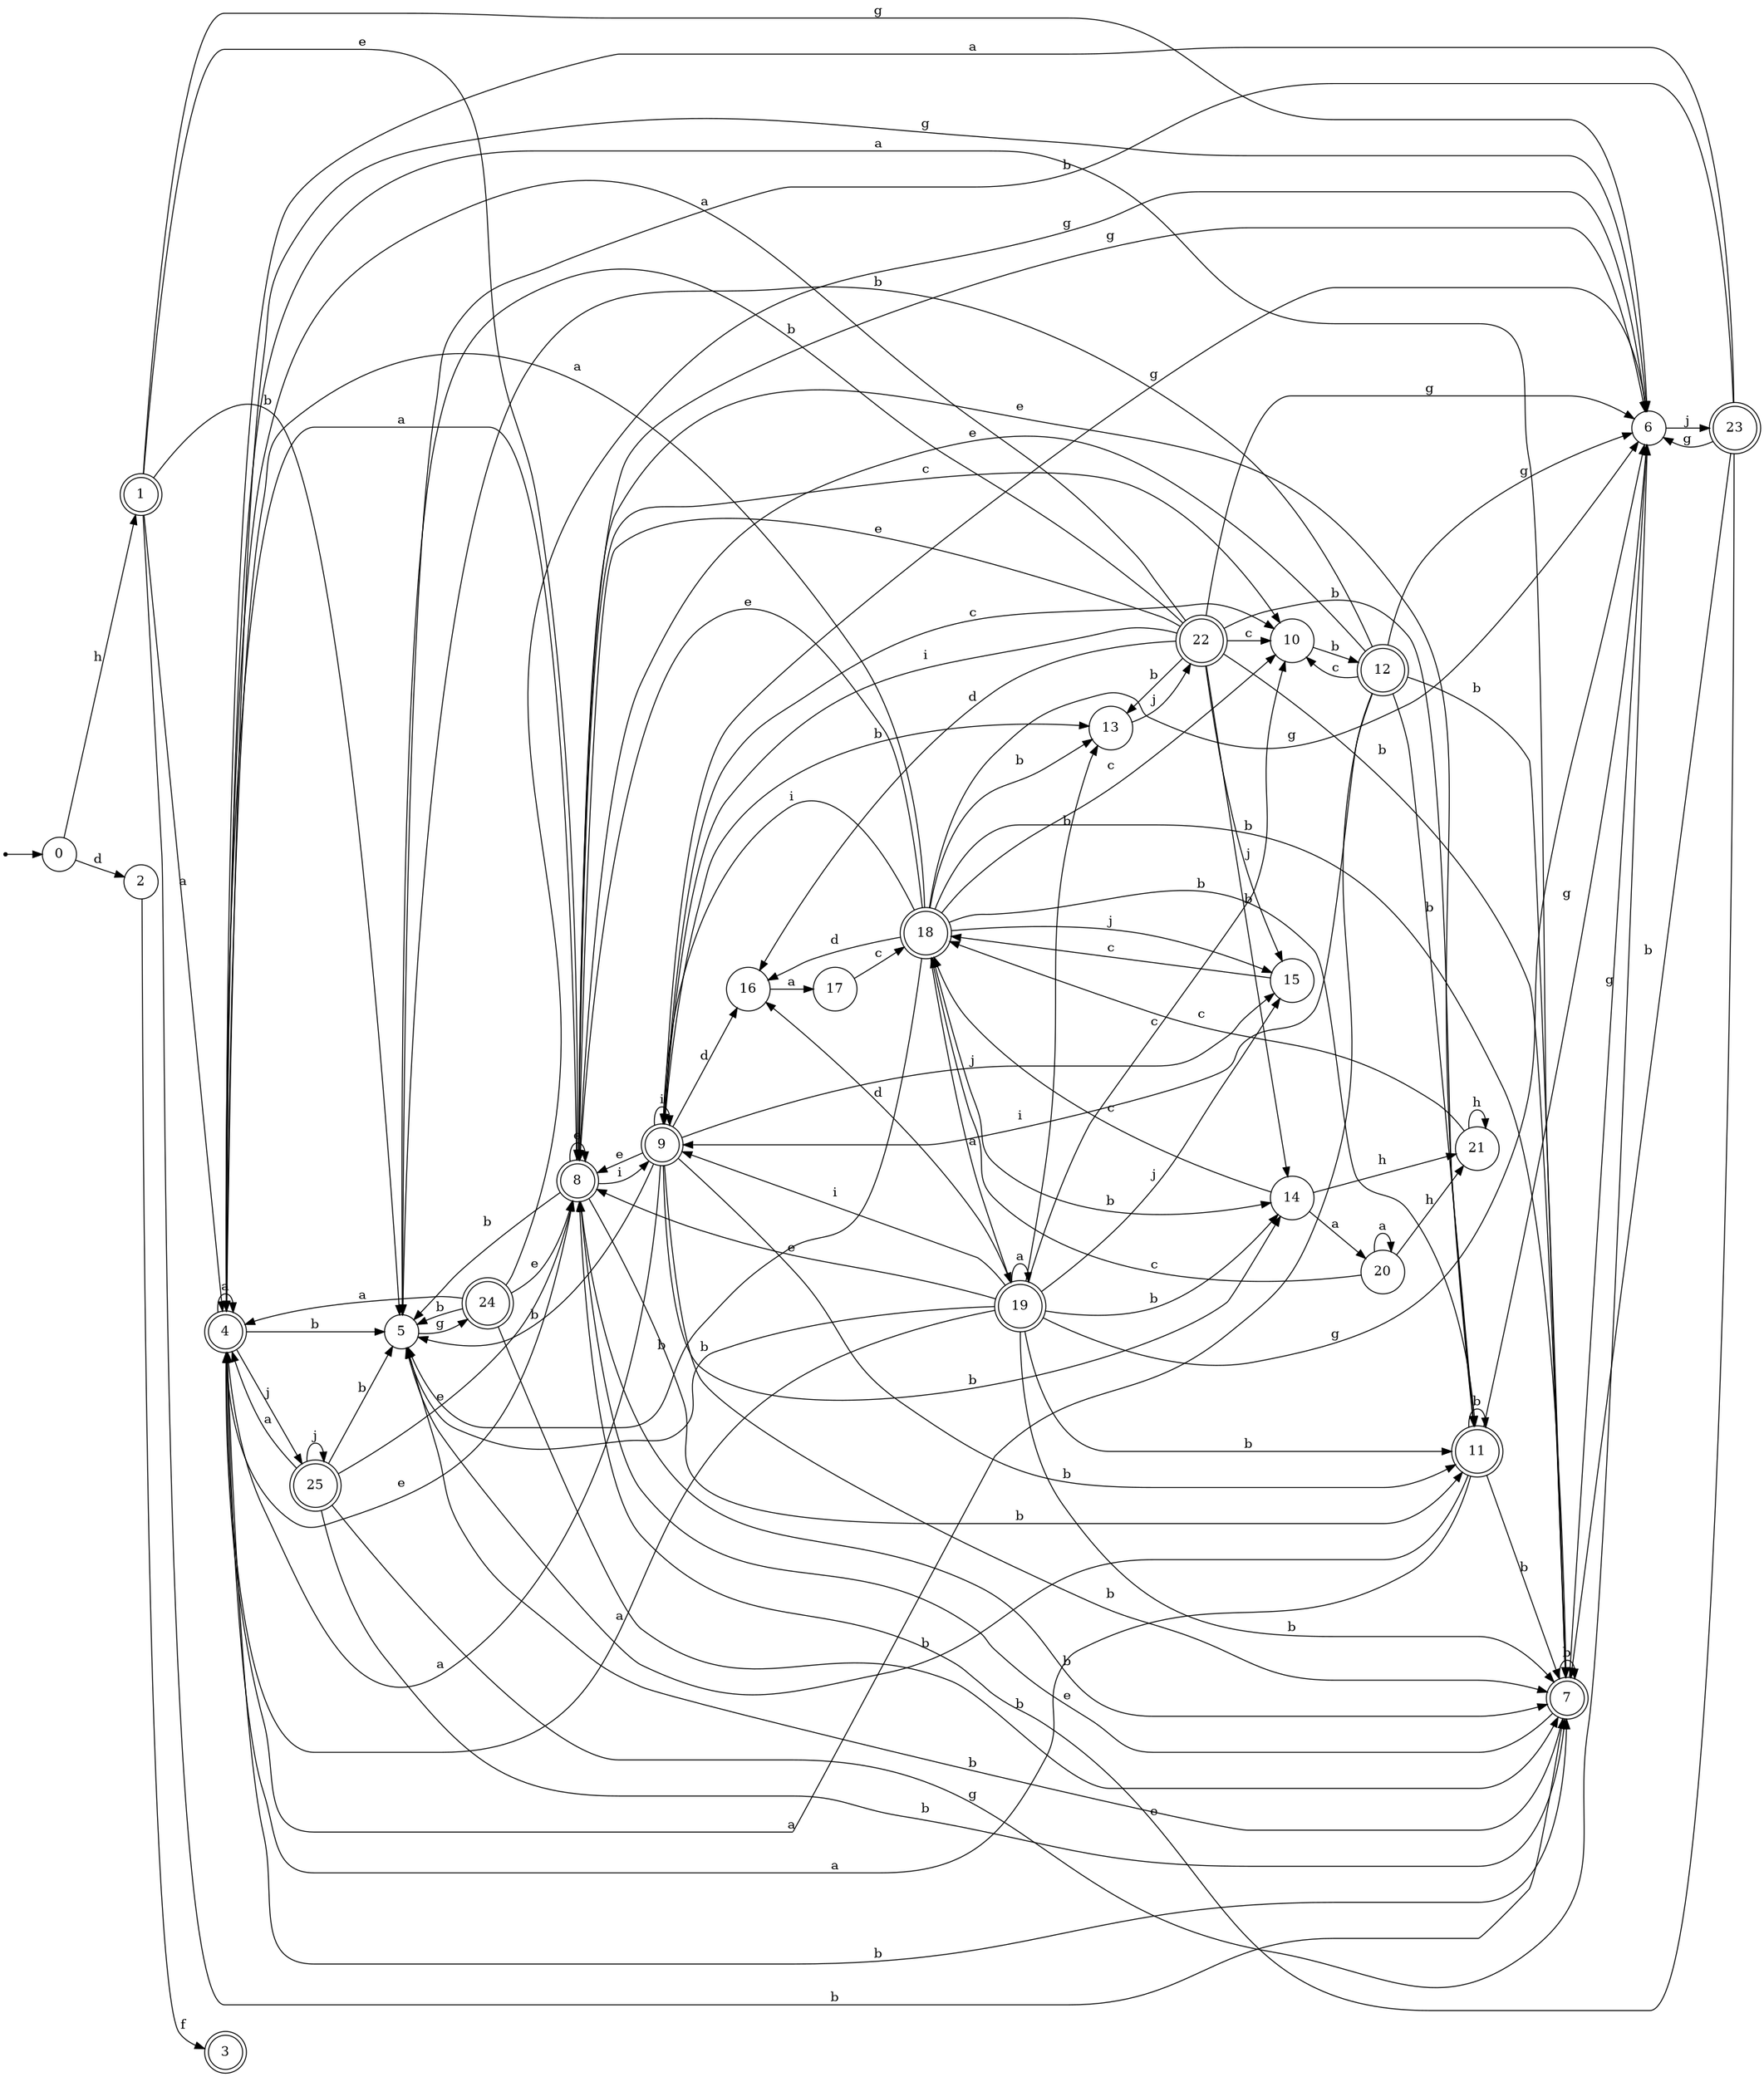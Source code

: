 digraph finite_state_machine {
rankdir=LR;
size="20,20";
node [shape = point]; "dummy0"
node [shape = circle]; "0";
"dummy0" -> "0";
node [shape = doublecircle]; "1";node [shape = circle]; "2";
node [shape = doublecircle]; "3";node [shape = doublecircle]; "4";node [shape = circle]; "5";
node [shape = circle]; "6";
node [shape = doublecircle]; "7";node [shape = doublecircle]; "8";node [shape = doublecircle]; "9";node [shape = circle]; "10";
node [shape = doublecircle]; "11";node [shape = doublecircle]; "12";node [shape = circle]; "13";
node [shape = circle]; "14";
node [shape = circle]; "15";
node [shape = circle]; "16";
node [shape = circle]; "17";
node [shape = doublecircle]; "18";node [shape = doublecircle]; "19";node [shape = circle]; "20";
node [shape = circle]; "21";
node [shape = doublecircle]; "22";node [shape = doublecircle]; "23";node [shape = doublecircle]; "24";node [shape = doublecircle]; "25";"0" -> "1" [label = "h"];
 "0" -> "2" [label = "d"];
 "2" -> "3" [label = "f"];
 "1" -> "4" [label = "a"];
 "1" -> "5" [label = "b"];
 "1" -> "7" [label = "b"];
 "1" -> "6" [label = "g"];
 "1" -> "8" [label = "e"];
 "8" -> "8" [label = "e"];
 "8" -> "9" [label = "i"];
 "8" -> "10" [label = "c"];
 "8" -> "11" [label = "b"];
 "8" -> "5" [label = "b"];
 "8" -> "7" [label = "b"];
 "8" -> "4" [label = "a"];
 "8" -> "6" [label = "g"];
 "11" -> "11" [label = "b"];
 "11" -> "5" [label = "b"];
 "11" -> "7" [label = "b"];
 "11" -> "8" [label = "e"];
 "11" -> "4" [label = "a"];
 "11" -> "6" [label = "g"];
 "10" -> "12" [label = "b"];
 "12" -> "10" [label = "c"];
 "12" -> "9" [label = "i"];
 "12" -> "8" [label = "e"];
 "12" -> "11" [label = "b"];
 "12" -> "5" [label = "b"];
 "12" -> "7" [label = "b"];
 "12" -> "4" [label = "a"];
 "12" -> "6" [label = "g"];
 "9" -> "9" [label = "i"];
 "9" -> "5" [label = "b"];
 "9" -> "7" [label = "b"];
 "9" -> "11" [label = "b"];
 "9" -> "13" [label = "b"];
 "9" -> "14" [label = "b"];
 "9" -> "15" [label = "j"];
 "9" -> "16" [label = "d"];
 "9" -> "10" [label = "c"];
 "9" -> "8" [label = "e"];
 "9" -> "4" [label = "a"];
 "9" -> "6" [label = "g"];
 "16" -> "17" [label = "a"];
 "17" -> "18" [label = "c"];
 "18" -> "5" [label = "b"];
 "18" -> "7" [label = "b"];
 "18" -> "11" [label = "b"];
 "18" -> "13" [label = "b"];
 "18" -> "14" [label = "b"];
 "18" -> "15" [label = "j"];
 "18" -> "16" [label = "d"];
 "18" -> "19" [label = "a"];
 "18" -> "4" [label = "a"];
 "18" -> "9" [label = "i"];
 "18" -> "10" [label = "c"];
 "18" -> "8" [label = "e"];
 "18" -> "6" [label = "g"];
 "19" -> "19" [label = "a"];
 "19" -> "4" [label = "a"];
 "19" -> "5" [label = "b"];
 "19" -> "7" [label = "b"];
 "19" -> "11" [label = "b"];
 "19" -> "13" [label = "b"];
 "19" -> "14" [label = "b"];
 "19" -> "15" [label = "j"];
 "19" -> "16" [label = "d"];
 "19" -> "9" [label = "i"];
 "19" -> "10" [label = "c"];
 "19" -> "8" [label = "e"];
 "19" -> "6" [label = "g"];
 "15" -> "18" [label = "c"];
 "14" -> "20" [label = "a"];
 "14" -> "21" [label = "h"];
 "14" -> "18" [label = "c"];
 "21" -> "21" [label = "h"];
 "21" -> "18" [label = "c"];
 "20" -> "20" [label = "a"];
 "20" -> "21" [label = "h"];
 "20" -> "18" [label = "c"];
 "13" -> "22" [label = "j"];
 "22" -> "5" [label = "b"];
 "22" -> "7" [label = "b"];
 "22" -> "11" [label = "b"];
 "22" -> "13" [label = "b"];
 "22" -> "14" [label = "b"];
 "22" -> "15" [label = "j"];
 "22" -> "16" [label = "d"];
 "22" -> "9" [label = "i"];
 "22" -> "10" [label = "c"];
 "22" -> "8" [label = "e"];
 "22" -> "4" [label = "a"];
 "22" -> "6" [label = "g"];
 "7" -> "5" [label = "b"];
 "7" -> "7" [label = "b"];
 "7" -> "4" [label = "a"];
 "7" -> "6" [label = "g"];
 "7" -> "8" [label = "e"];
 "6" -> "23" [label = "j"];
 "23" -> "6" [label = "g"];
 "23" -> "4" [label = "a"];
 "23" -> "5" [label = "b"];
 "23" -> "7" [label = "b"];
 "23" -> "8" [label = "e"];
 "5" -> "24" [label = "g"];
 "24" -> "5" [label = "b"];
 "24" -> "7" [label = "b"];
 "24" -> "4" [label = "a"];
 "24" -> "6" [label = "g"];
 "24" -> "8" [label = "e"];
 "4" -> "4" [label = "a"];
 "4" -> "25" [label = "j"];
 "4" -> "5" [label = "b"];
 "4" -> "7" [label = "b"];
 "4" -> "6" [label = "g"];
 "4" -> "8" [label = "e"];
 "25" -> "25" [label = "j"];
 "25" -> "4" [label = "a"];
 "25" -> "5" [label = "b"];
 "25" -> "7" [label = "b"];
 "25" -> "6" [label = "g"];
 "25" -> "8" [label = "e"];
 }
